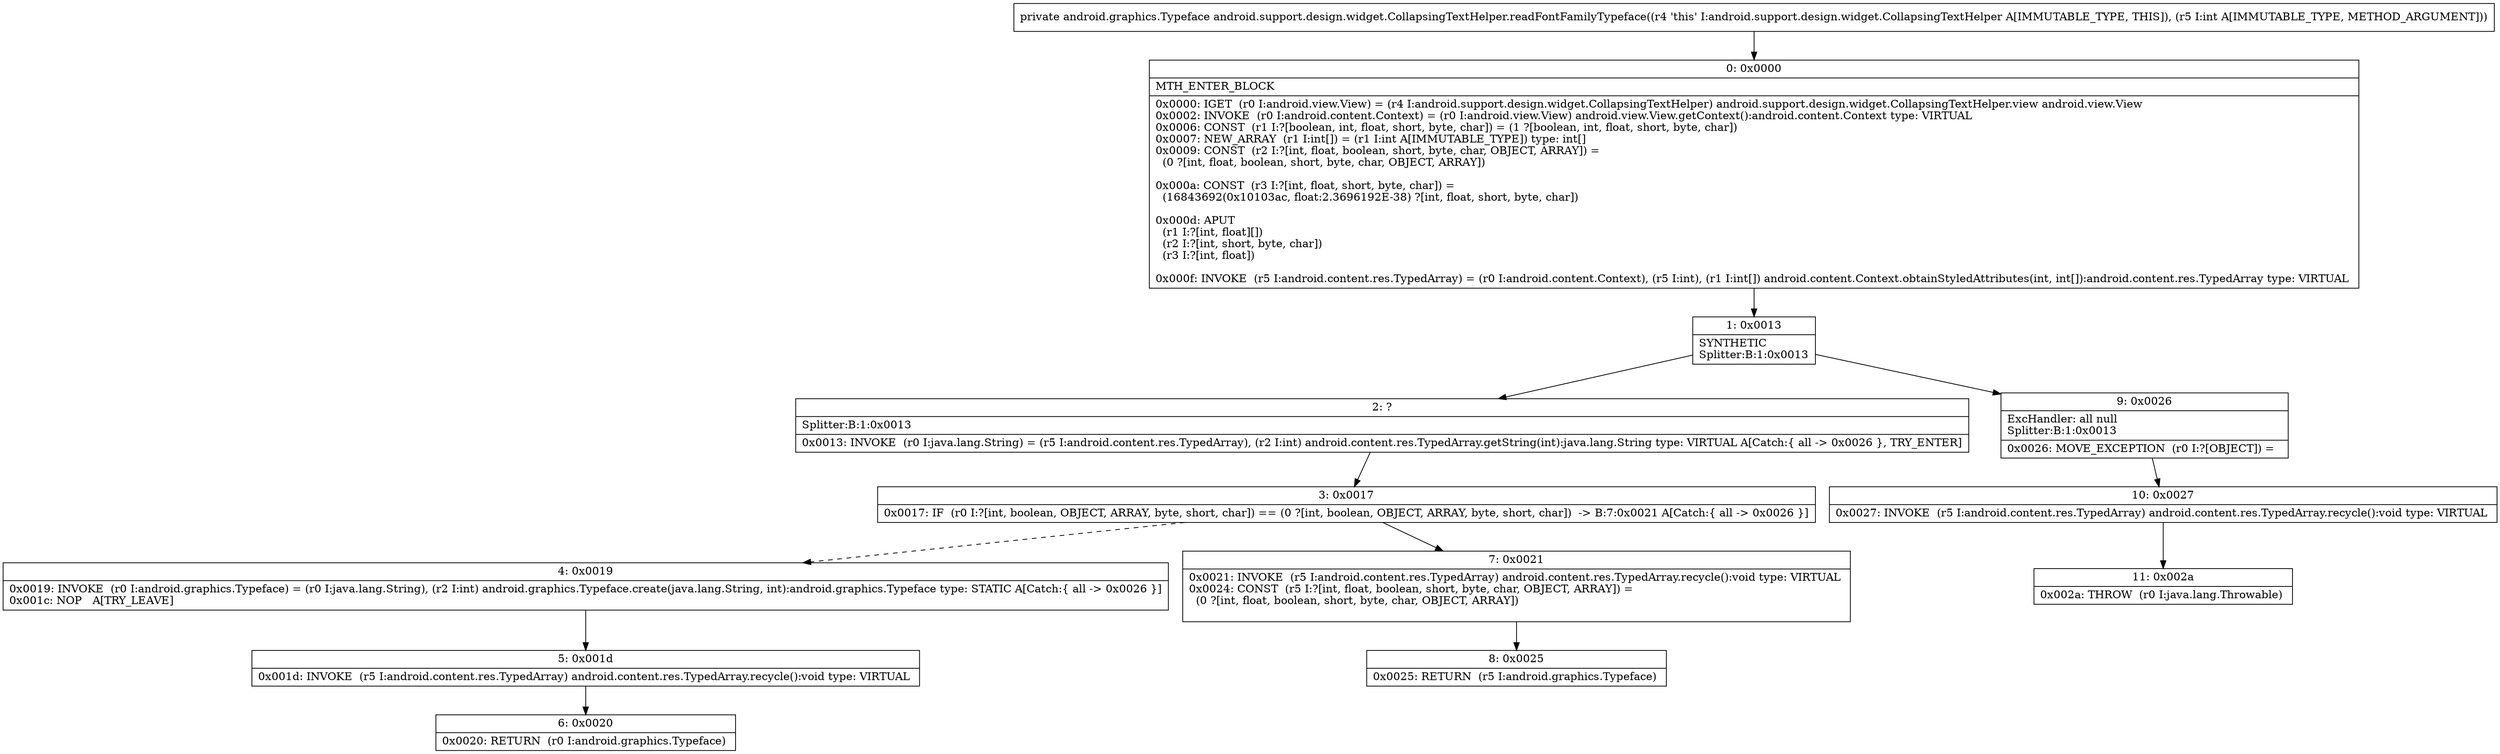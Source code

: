 digraph "CFG forandroid.support.design.widget.CollapsingTextHelper.readFontFamilyTypeface(I)Landroid\/graphics\/Typeface;" {
Node_0 [shape=record,label="{0\:\ 0x0000|MTH_ENTER_BLOCK\l|0x0000: IGET  (r0 I:android.view.View) = (r4 I:android.support.design.widget.CollapsingTextHelper) android.support.design.widget.CollapsingTextHelper.view android.view.View \l0x0002: INVOKE  (r0 I:android.content.Context) = (r0 I:android.view.View) android.view.View.getContext():android.content.Context type: VIRTUAL \l0x0006: CONST  (r1 I:?[boolean, int, float, short, byte, char]) = (1 ?[boolean, int, float, short, byte, char]) \l0x0007: NEW_ARRAY  (r1 I:int[]) = (r1 I:int A[IMMUTABLE_TYPE]) type: int[] \l0x0009: CONST  (r2 I:?[int, float, boolean, short, byte, char, OBJECT, ARRAY]) = \l  (0 ?[int, float, boolean, short, byte, char, OBJECT, ARRAY])\l \l0x000a: CONST  (r3 I:?[int, float, short, byte, char]) = \l  (16843692(0x10103ac, float:2.3696192E\-38) ?[int, float, short, byte, char])\l \l0x000d: APUT  \l  (r1 I:?[int, float][])\l  (r2 I:?[int, short, byte, char])\l  (r3 I:?[int, float])\l \l0x000f: INVOKE  (r5 I:android.content.res.TypedArray) = (r0 I:android.content.Context), (r5 I:int), (r1 I:int[]) android.content.Context.obtainStyledAttributes(int, int[]):android.content.res.TypedArray type: VIRTUAL \l}"];
Node_1 [shape=record,label="{1\:\ 0x0013|SYNTHETIC\lSplitter:B:1:0x0013\l}"];
Node_2 [shape=record,label="{2\:\ ?|Splitter:B:1:0x0013\l|0x0013: INVOKE  (r0 I:java.lang.String) = (r5 I:android.content.res.TypedArray), (r2 I:int) android.content.res.TypedArray.getString(int):java.lang.String type: VIRTUAL A[Catch:\{ all \-\> 0x0026 \}, TRY_ENTER]\l}"];
Node_3 [shape=record,label="{3\:\ 0x0017|0x0017: IF  (r0 I:?[int, boolean, OBJECT, ARRAY, byte, short, char]) == (0 ?[int, boolean, OBJECT, ARRAY, byte, short, char])  \-\> B:7:0x0021 A[Catch:\{ all \-\> 0x0026 \}]\l}"];
Node_4 [shape=record,label="{4\:\ 0x0019|0x0019: INVOKE  (r0 I:android.graphics.Typeface) = (r0 I:java.lang.String), (r2 I:int) android.graphics.Typeface.create(java.lang.String, int):android.graphics.Typeface type: STATIC A[Catch:\{ all \-\> 0x0026 \}]\l0x001c: NOP   A[TRY_LEAVE]\l}"];
Node_5 [shape=record,label="{5\:\ 0x001d|0x001d: INVOKE  (r5 I:android.content.res.TypedArray) android.content.res.TypedArray.recycle():void type: VIRTUAL \l}"];
Node_6 [shape=record,label="{6\:\ 0x0020|0x0020: RETURN  (r0 I:android.graphics.Typeface) \l}"];
Node_7 [shape=record,label="{7\:\ 0x0021|0x0021: INVOKE  (r5 I:android.content.res.TypedArray) android.content.res.TypedArray.recycle():void type: VIRTUAL \l0x0024: CONST  (r5 I:?[int, float, boolean, short, byte, char, OBJECT, ARRAY]) = \l  (0 ?[int, float, boolean, short, byte, char, OBJECT, ARRAY])\l \l}"];
Node_8 [shape=record,label="{8\:\ 0x0025|0x0025: RETURN  (r5 I:android.graphics.Typeface) \l}"];
Node_9 [shape=record,label="{9\:\ 0x0026|ExcHandler: all null\lSplitter:B:1:0x0013\l|0x0026: MOVE_EXCEPTION  (r0 I:?[OBJECT]) =  \l}"];
Node_10 [shape=record,label="{10\:\ 0x0027|0x0027: INVOKE  (r5 I:android.content.res.TypedArray) android.content.res.TypedArray.recycle():void type: VIRTUAL \l}"];
Node_11 [shape=record,label="{11\:\ 0x002a|0x002a: THROW  (r0 I:java.lang.Throwable) \l}"];
MethodNode[shape=record,label="{private android.graphics.Typeface android.support.design.widget.CollapsingTextHelper.readFontFamilyTypeface((r4 'this' I:android.support.design.widget.CollapsingTextHelper A[IMMUTABLE_TYPE, THIS]), (r5 I:int A[IMMUTABLE_TYPE, METHOD_ARGUMENT])) }"];
MethodNode -> Node_0;
Node_0 -> Node_1;
Node_1 -> Node_2;
Node_1 -> Node_9;
Node_2 -> Node_3;
Node_3 -> Node_4[style=dashed];
Node_3 -> Node_7;
Node_4 -> Node_5;
Node_5 -> Node_6;
Node_7 -> Node_8;
Node_9 -> Node_10;
Node_10 -> Node_11;
}

